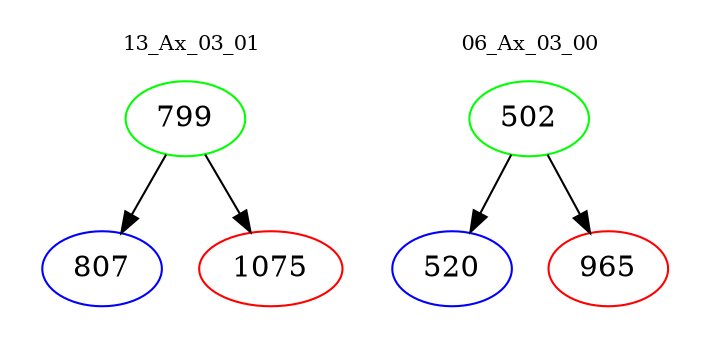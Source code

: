 digraph{
subgraph cluster_0 {
color = white
label = "13_Ax_03_01";
fontsize=10;
T0_799 [label="799", color="green"]
T0_799 -> T0_807 [color="black"]
T0_807 [label="807", color="blue"]
T0_799 -> T0_1075 [color="black"]
T0_1075 [label="1075", color="red"]
}
subgraph cluster_1 {
color = white
label = "06_Ax_03_00";
fontsize=10;
T1_502 [label="502", color="green"]
T1_502 -> T1_520 [color="black"]
T1_520 [label="520", color="blue"]
T1_502 -> T1_965 [color="black"]
T1_965 [label="965", color="red"]
}
}
